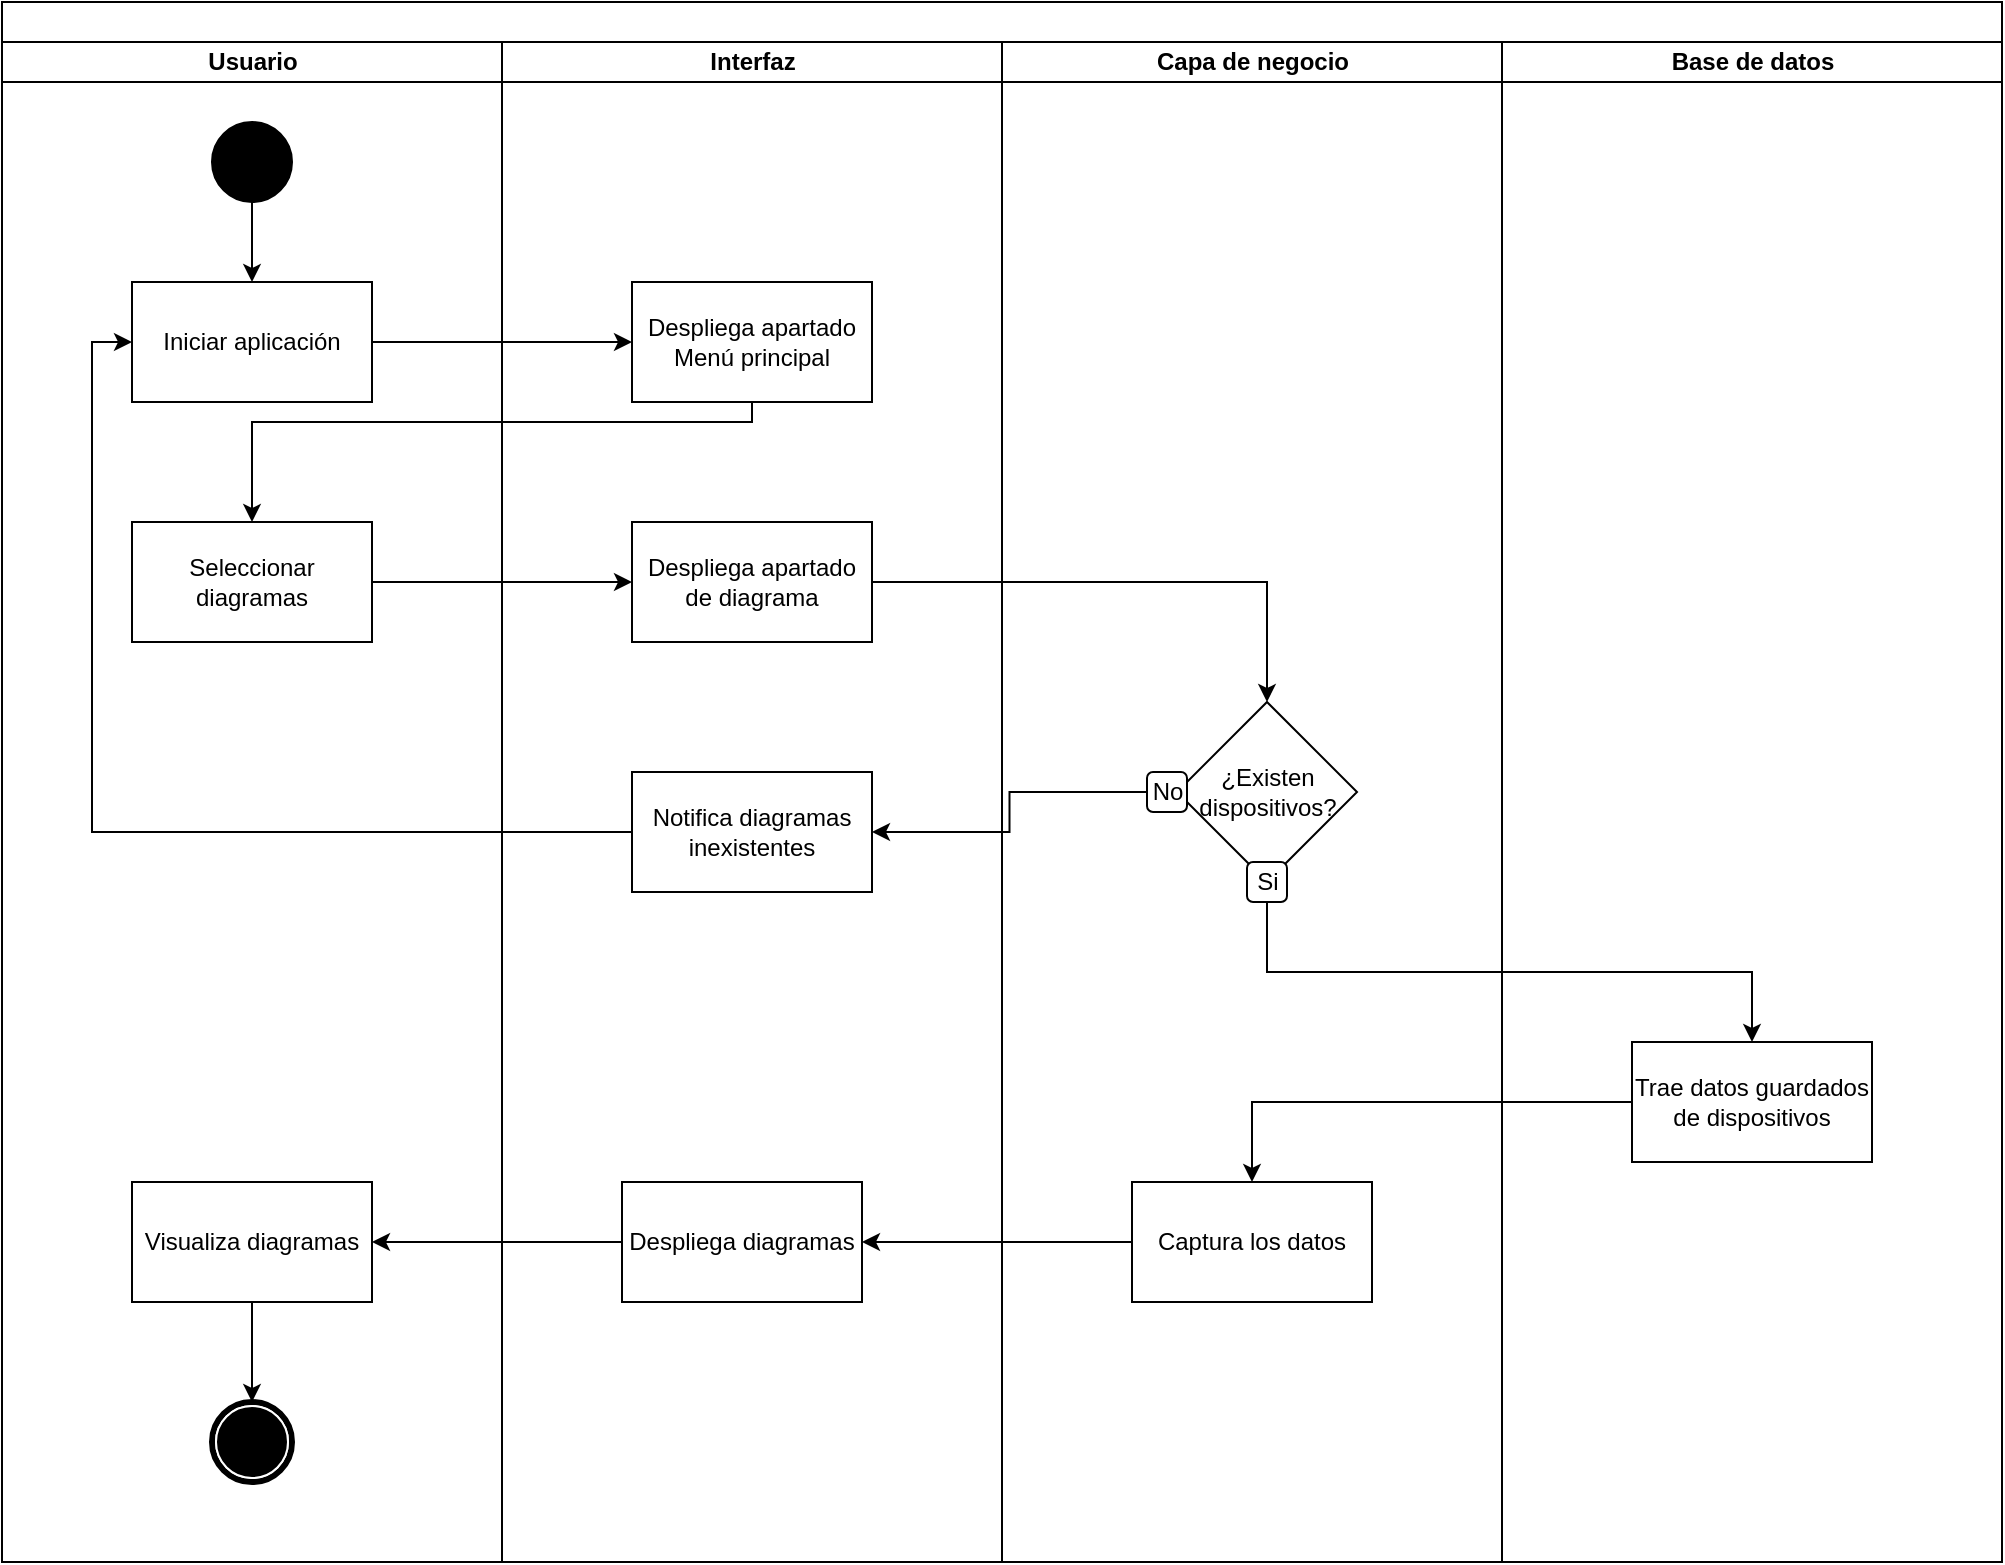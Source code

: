 <mxfile version="24.7.14">
  <diagram name="Página-1" id="jr31Qp8VH5XD6yN4iSkv">
    <mxGraphModel grid="1" page="1" gridSize="10" guides="1" tooltips="1" connect="1" arrows="1" fold="1" pageScale="1" pageWidth="827" pageHeight="1169" math="0" shadow="0">
      <root>
        <mxCell id="0" />
        <mxCell id="1" parent="0" />
        <mxCell id="7v-5D1nOGoh0MBonF9Dy-1" value="" style="swimlane;html=1;childLayout=stackLayout;startSize=20;rounded=0;shadow=0;comic=0;labelBackgroundColor=none;strokeWidth=1;fontFamily=Verdana;fontSize=12;align=center;direction=east;" vertex="1" parent="1">
          <mxGeometry x="320" y="20" width="1000" height="780" as="geometry">
            <mxRectangle y="20" width="70" height="30" as="alternateBounds" />
          </mxGeometry>
        </mxCell>
        <mxCell id="7v-5D1nOGoh0MBonF9Dy-2" value="Usuario" style="swimlane;html=1;startSize=20;" vertex="1" parent="7v-5D1nOGoh0MBonF9Dy-1">
          <mxGeometry y="20" width="250" height="760" as="geometry" />
        </mxCell>
        <mxCell id="7v-5D1nOGoh0MBonF9Dy-3" style="edgeStyle=orthogonalEdgeStyle;rounded=0;orthogonalLoop=1;jettySize=auto;html=1;entryX=0.5;entryY=0;entryDx=0;entryDy=0;" edge="1" parent="7v-5D1nOGoh0MBonF9Dy-2" source="7v-5D1nOGoh0MBonF9Dy-4" target="7v-5D1nOGoh0MBonF9Dy-6">
          <mxGeometry relative="1" as="geometry" />
        </mxCell>
        <mxCell id="7v-5D1nOGoh0MBonF9Dy-4" value="" style="ellipse;whiteSpace=wrap;html=1;rounded=0;shadow=0;comic=0;labelBackgroundColor=none;strokeWidth=1;fillColor=#000000;fontFamily=Verdana;fontSize=12;align=center;" vertex="1" parent="7v-5D1nOGoh0MBonF9Dy-2">
          <mxGeometry x="105" y="40" width="40" height="40" as="geometry" />
        </mxCell>
        <mxCell id="7v-5D1nOGoh0MBonF9Dy-5" value="" style="shape=mxgraph.bpmn.shape;html=1;verticalLabelPosition=bottom;labelBackgroundColor=#ffffff;verticalAlign=top;perimeter=ellipsePerimeter;outline=end;symbol=terminate;rounded=0;shadow=0;comic=0;strokeWidth=1;fontFamily=Verdana;fontSize=12;align=center;" vertex="1" parent="7v-5D1nOGoh0MBonF9Dy-2">
          <mxGeometry x="105" y="680" width="40" height="40" as="geometry" />
        </mxCell>
        <mxCell id="7v-5D1nOGoh0MBonF9Dy-6" value="Iniciar aplicación" style="rounded=0;whiteSpace=wrap;html=1;" vertex="1" parent="7v-5D1nOGoh0MBonF9Dy-2">
          <mxGeometry x="65" y="120" width="120" height="60" as="geometry" />
        </mxCell>
        <mxCell id="7v-5D1nOGoh0MBonF9Dy-7" value="Seleccionar diagramas" style="whiteSpace=wrap;html=1;rounded=0;" vertex="1" parent="7v-5D1nOGoh0MBonF9Dy-2">
          <mxGeometry x="65" y="240" width="120" height="60" as="geometry" />
        </mxCell>
        <mxCell id="7v-5D1nOGoh0MBonF9Dy-58" style="edgeStyle=orthogonalEdgeStyle;rounded=0;orthogonalLoop=1;jettySize=auto;html=1;entryX=0.5;entryY=0;entryDx=0;entryDy=0;" edge="1" parent="7v-5D1nOGoh0MBonF9Dy-2" source="7v-5D1nOGoh0MBonF9Dy-16" target="7v-5D1nOGoh0MBonF9Dy-5">
          <mxGeometry relative="1" as="geometry" />
        </mxCell>
        <mxCell id="7v-5D1nOGoh0MBonF9Dy-16" value="Visualiza diagramas" style="whiteSpace=wrap;html=1;rounded=0;" vertex="1" parent="7v-5D1nOGoh0MBonF9Dy-2">
          <mxGeometry x="65" y="570" width="120" height="60" as="geometry" />
        </mxCell>
        <mxCell id="7v-5D1nOGoh0MBonF9Dy-13" value="Interfaz" style="swimlane;html=1;startSize=20;" vertex="1" parent="7v-5D1nOGoh0MBonF9Dy-1">
          <mxGeometry x="250" y="20" width="250" height="760" as="geometry" />
        </mxCell>
        <mxCell id="7v-5D1nOGoh0MBonF9Dy-14" value="Despliega apartado Menú principal" style="rounded=0;whiteSpace=wrap;html=1;" vertex="1" parent="7v-5D1nOGoh0MBonF9Dy-13">
          <mxGeometry x="65" y="120" width="120" height="60" as="geometry" />
        </mxCell>
        <mxCell id="7v-5D1nOGoh0MBonF9Dy-15" value="Despliega apartado de diagrama" style="whiteSpace=wrap;html=1;rounded=0;" vertex="1" parent="7v-5D1nOGoh0MBonF9Dy-13">
          <mxGeometry x="65" y="240" width="120" height="60" as="geometry" />
        </mxCell>
        <mxCell id="7v-5D1nOGoh0MBonF9Dy-17" value="Notifica diagramas inexistentes" style="whiteSpace=wrap;html=1;rounded=0;" vertex="1" parent="7v-5D1nOGoh0MBonF9Dy-13">
          <mxGeometry x="65" y="365" width="120" height="60" as="geometry" />
        </mxCell>
        <mxCell id="7v-5D1nOGoh0MBonF9Dy-28" value="Despliega diagramas" style="whiteSpace=wrap;html=1;rounded=0;" vertex="1" parent="7v-5D1nOGoh0MBonF9Dy-13">
          <mxGeometry x="60" y="570" width="120" height="60" as="geometry" />
        </mxCell>
        <mxCell id="7v-5D1nOGoh0MBonF9Dy-21" value="Capa de negocio" style="swimlane;html=1;startSize=20;" vertex="1" parent="7v-5D1nOGoh0MBonF9Dy-1">
          <mxGeometry x="500" y="20" width="250" height="760" as="geometry">
            <mxRectangle x="500" y="20" width="40" height="970" as="alternateBounds" />
          </mxGeometry>
        </mxCell>
        <mxCell id="7v-5D1nOGoh0MBonF9Dy-23" value="" style="group" connectable="0" vertex="1" parent="7v-5D1nOGoh0MBonF9Dy-21">
          <mxGeometry x="72.5" y="330" width="105" height="100" as="geometry" />
        </mxCell>
        <mxCell id="7v-5D1nOGoh0MBonF9Dy-24" value="¿Existen dispositivos?" style="rhombus;whiteSpace=wrap;html=1;rounded=0;" vertex="1" parent="7v-5D1nOGoh0MBonF9Dy-23">
          <mxGeometry x="15" width="90" height="90" as="geometry" />
        </mxCell>
        <mxCell id="7v-5D1nOGoh0MBonF9Dy-25" value="No" style="rounded=1;whiteSpace=wrap;html=1;" vertex="1" parent="7v-5D1nOGoh0MBonF9Dy-23">
          <mxGeometry y="35" width="20" height="20" as="geometry" />
        </mxCell>
        <mxCell id="7v-5D1nOGoh0MBonF9Dy-26" value="Si" style="rounded=1;whiteSpace=wrap;html=1;" vertex="1" parent="7v-5D1nOGoh0MBonF9Dy-23">
          <mxGeometry x="50" y="80" width="20" height="20" as="geometry" />
        </mxCell>
        <mxCell id="7v-5D1nOGoh0MBonF9Dy-53" value="Captura los datos" style="whiteSpace=wrap;html=1;rounded=0;" vertex="1" parent="7v-5D1nOGoh0MBonF9Dy-21">
          <mxGeometry x="65" y="570" width="120" height="60" as="geometry" />
        </mxCell>
        <mxCell id="7v-5D1nOGoh0MBonF9Dy-27" value="Base de datos" style="swimlane;html=1;startSize=20;" vertex="1" parent="7v-5D1nOGoh0MBonF9Dy-1">
          <mxGeometry x="750" y="20" width="250" height="760" as="geometry">
            <mxRectangle x="500" y="20" width="40" height="970" as="alternateBounds" />
          </mxGeometry>
        </mxCell>
        <mxCell id="7v-5D1nOGoh0MBonF9Dy-51" value="Trae datos guardados de dispositivos" style="whiteSpace=wrap;html=1;rounded=0;" vertex="1" parent="7v-5D1nOGoh0MBonF9Dy-27">
          <mxGeometry x="65" y="500" width="120" height="60" as="geometry" />
        </mxCell>
        <mxCell id="7v-5D1nOGoh0MBonF9Dy-29" style="edgeStyle=orthogonalEdgeStyle;rounded=0;orthogonalLoop=1;jettySize=auto;html=1;entryX=0;entryY=0.5;entryDx=0;entryDy=0;" edge="1" parent="7v-5D1nOGoh0MBonF9Dy-1" source="7v-5D1nOGoh0MBonF9Dy-6" target="7v-5D1nOGoh0MBonF9Dy-14">
          <mxGeometry relative="1" as="geometry" />
        </mxCell>
        <mxCell id="7v-5D1nOGoh0MBonF9Dy-30" value="" style="edgeStyle=orthogonalEdgeStyle;rounded=0;orthogonalLoop=1;jettySize=auto;html=1;" edge="1" parent="7v-5D1nOGoh0MBonF9Dy-1" source="7v-5D1nOGoh0MBonF9Dy-14" target="7v-5D1nOGoh0MBonF9Dy-7">
          <mxGeometry relative="1" as="geometry">
            <Array as="points">
              <mxPoint x="375" y="210" />
              <mxPoint x="125" y="210" />
            </Array>
          </mxGeometry>
        </mxCell>
        <mxCell id="7v-5D1nOGoh0MBonF9Dy-31" value="" style="edgeStyle=orthogonalEdgeStyle;rounded=0;orthogonalLoop=1;jettySize=auto;html=1;entryX=0;entryY=0.5;entryDx=0;entryDy=0;exitX=1;exitY=0.5;exitDx=0;exitDy=0;" edge="1" parent="7v-5D1nOGoh0MBonF9Dy-1" source="7v-5D1nOGoh0MBonF9Dy-7" target="7v-5D1nOGoh0MBonF9Dy-15">
          <mxGeometry relative="1" as="geometry">
            <mxPoint x="210" y="290" as="sourcePoint" />
            <Array as="points" />
          </mxGeometry>
        </mxCell>
        <mxCell id="7v-5D1nOGoh0MBonF9Dy-48" value="" style="edgeStyle=orthogonalEdgeStyle;rounded=0;orthogonalLoop=1;jettySize=auto;html=1;entryX=0.5;entryY=0;entryDx=0;entryDy=0;" edge="1" parent="7v-5D1nOGoh0MBonF9Dy-1" source="7v-5D1nOGoh0MBonF9Dy-15" target="7v-5D1nOGoh0MBonF9Dy-24">
          <mxGeometry relative="1" as="geometry">
            <mxPoint x="565" y="290" as="targetPoint" />
          </mxGeometry>
        </mxCell>
        <mxCell id="7v-5D1nOGoh0MBonF9Dy-49" style="edgeStyle=orthogonalEdgeStyle;rounded=0;orthogonalLoop=1;jettySize=auto;html=1;entryX=1;entryY=0.5;entryDx=0;entryDy=0;" edge="1" parent="7v-5D1nOGoh0MBonF9Dy-1" source="7v-5D1nOGoh0MBonF9Dy-25" target="7v-5D1nOGoh0MBonF9Dy-17">
          <mxGeometry relative="1" as="geometry" />
        </mxCell>
        <mxCell id="7v-5D1nOGoh0MBonF9Dy-50" style="edgeStyle=orthogonalEdgeStyle;rounded=0;orthogonalLoop=1;jettySize=auto;html=1;entryX=0;entryY=0.5;entryDx=0;entryDy=0;" edge="1" parent="7v-5D1nOGoh0MBonF9Dy-1" source="7v-5D1nOGoh0MBonF9Dy-17" target="7v-5D1nOGoh0MBonF9Dy-6">
          <mxGeometry relative="1" as="geometry" />
        </mxCell>
        <mxCell id="7v-5D1nOGoh0MBonF9Dy-52" value="" style="edgeStyle=orthogonalEdgeStyle;rounded=0;orthogonalLoop=1;jettySize=auto;html=1;exitX=0.5;exitY=1;exitDx=0;exitDy=0;" edge="1" parent="7v-5D1nOGoh0MBonF9Dy-1" source="7v-5D1nOGoh0MBonF9Dy-26" target="7v-5D1nOGoh0MBonF9Dy-51">
          <mxGeometry relative="1" as="geometry" />
        </mxCell>
        <mxCell id="7v-5D1nOGoh0MBonF9Dy-54" value="" style="edgeStyle=orthogonalEdgeStyle;rounded=0;orthogonalLoop=1;jettySize=auto;html=1;" edge="1" parent="7v-5D1nOGoh0MBonF9Dy-1" source="7v-5D1nOGoh0MBonF9Dy-51" target="7v-5D1nOGoh0MBonF9Dy-53">
          <mxGeometry relative="1" as="geometry" />
        </mxCell>
        <mxCell id="7v-5D1nOGoh0MBonF9Dy-55" style="edgeStyle=orthogonalEdgeStyle;rounded=0;orthogonalLoop=1;jettySize=auto;html=1;entryX=1;entryY=0.5;entryDx=0;entryDy=0;" edge="1" parent="7v-5D1nOGoh0MBonF9Dy-1" source="7v-5D1nOGoh0MBonF9Dy-53" target="7v-5D1nOGoh0MBonF9Dy-28">
          <mxGeometry relative="1" as="geometry" />
        </mxCell>
        <mxCell id="7v-5D1nOGoh0MBonF9Dy-57" style="edgeStyle=orthogonalEdgeStyle;rounded=0;orthogonalLoop=1;jettySize=auto;html=1;entryX=1;entryY=0.5;entryDx=0;entryDy=0;" edge="1" parent="7v-5D1nOGoh0MBonF9Dy-1" source="7v-5D1nOGoh0MBonF9Dy-28" target="7v-5D1nOGoh0MBonF9Dy-16">
          <mxGeometry relative="1" as="geometry" />
        </mxCell>
      </root>
    </mxGraphModel>
  </diagram>
</mxfile>
